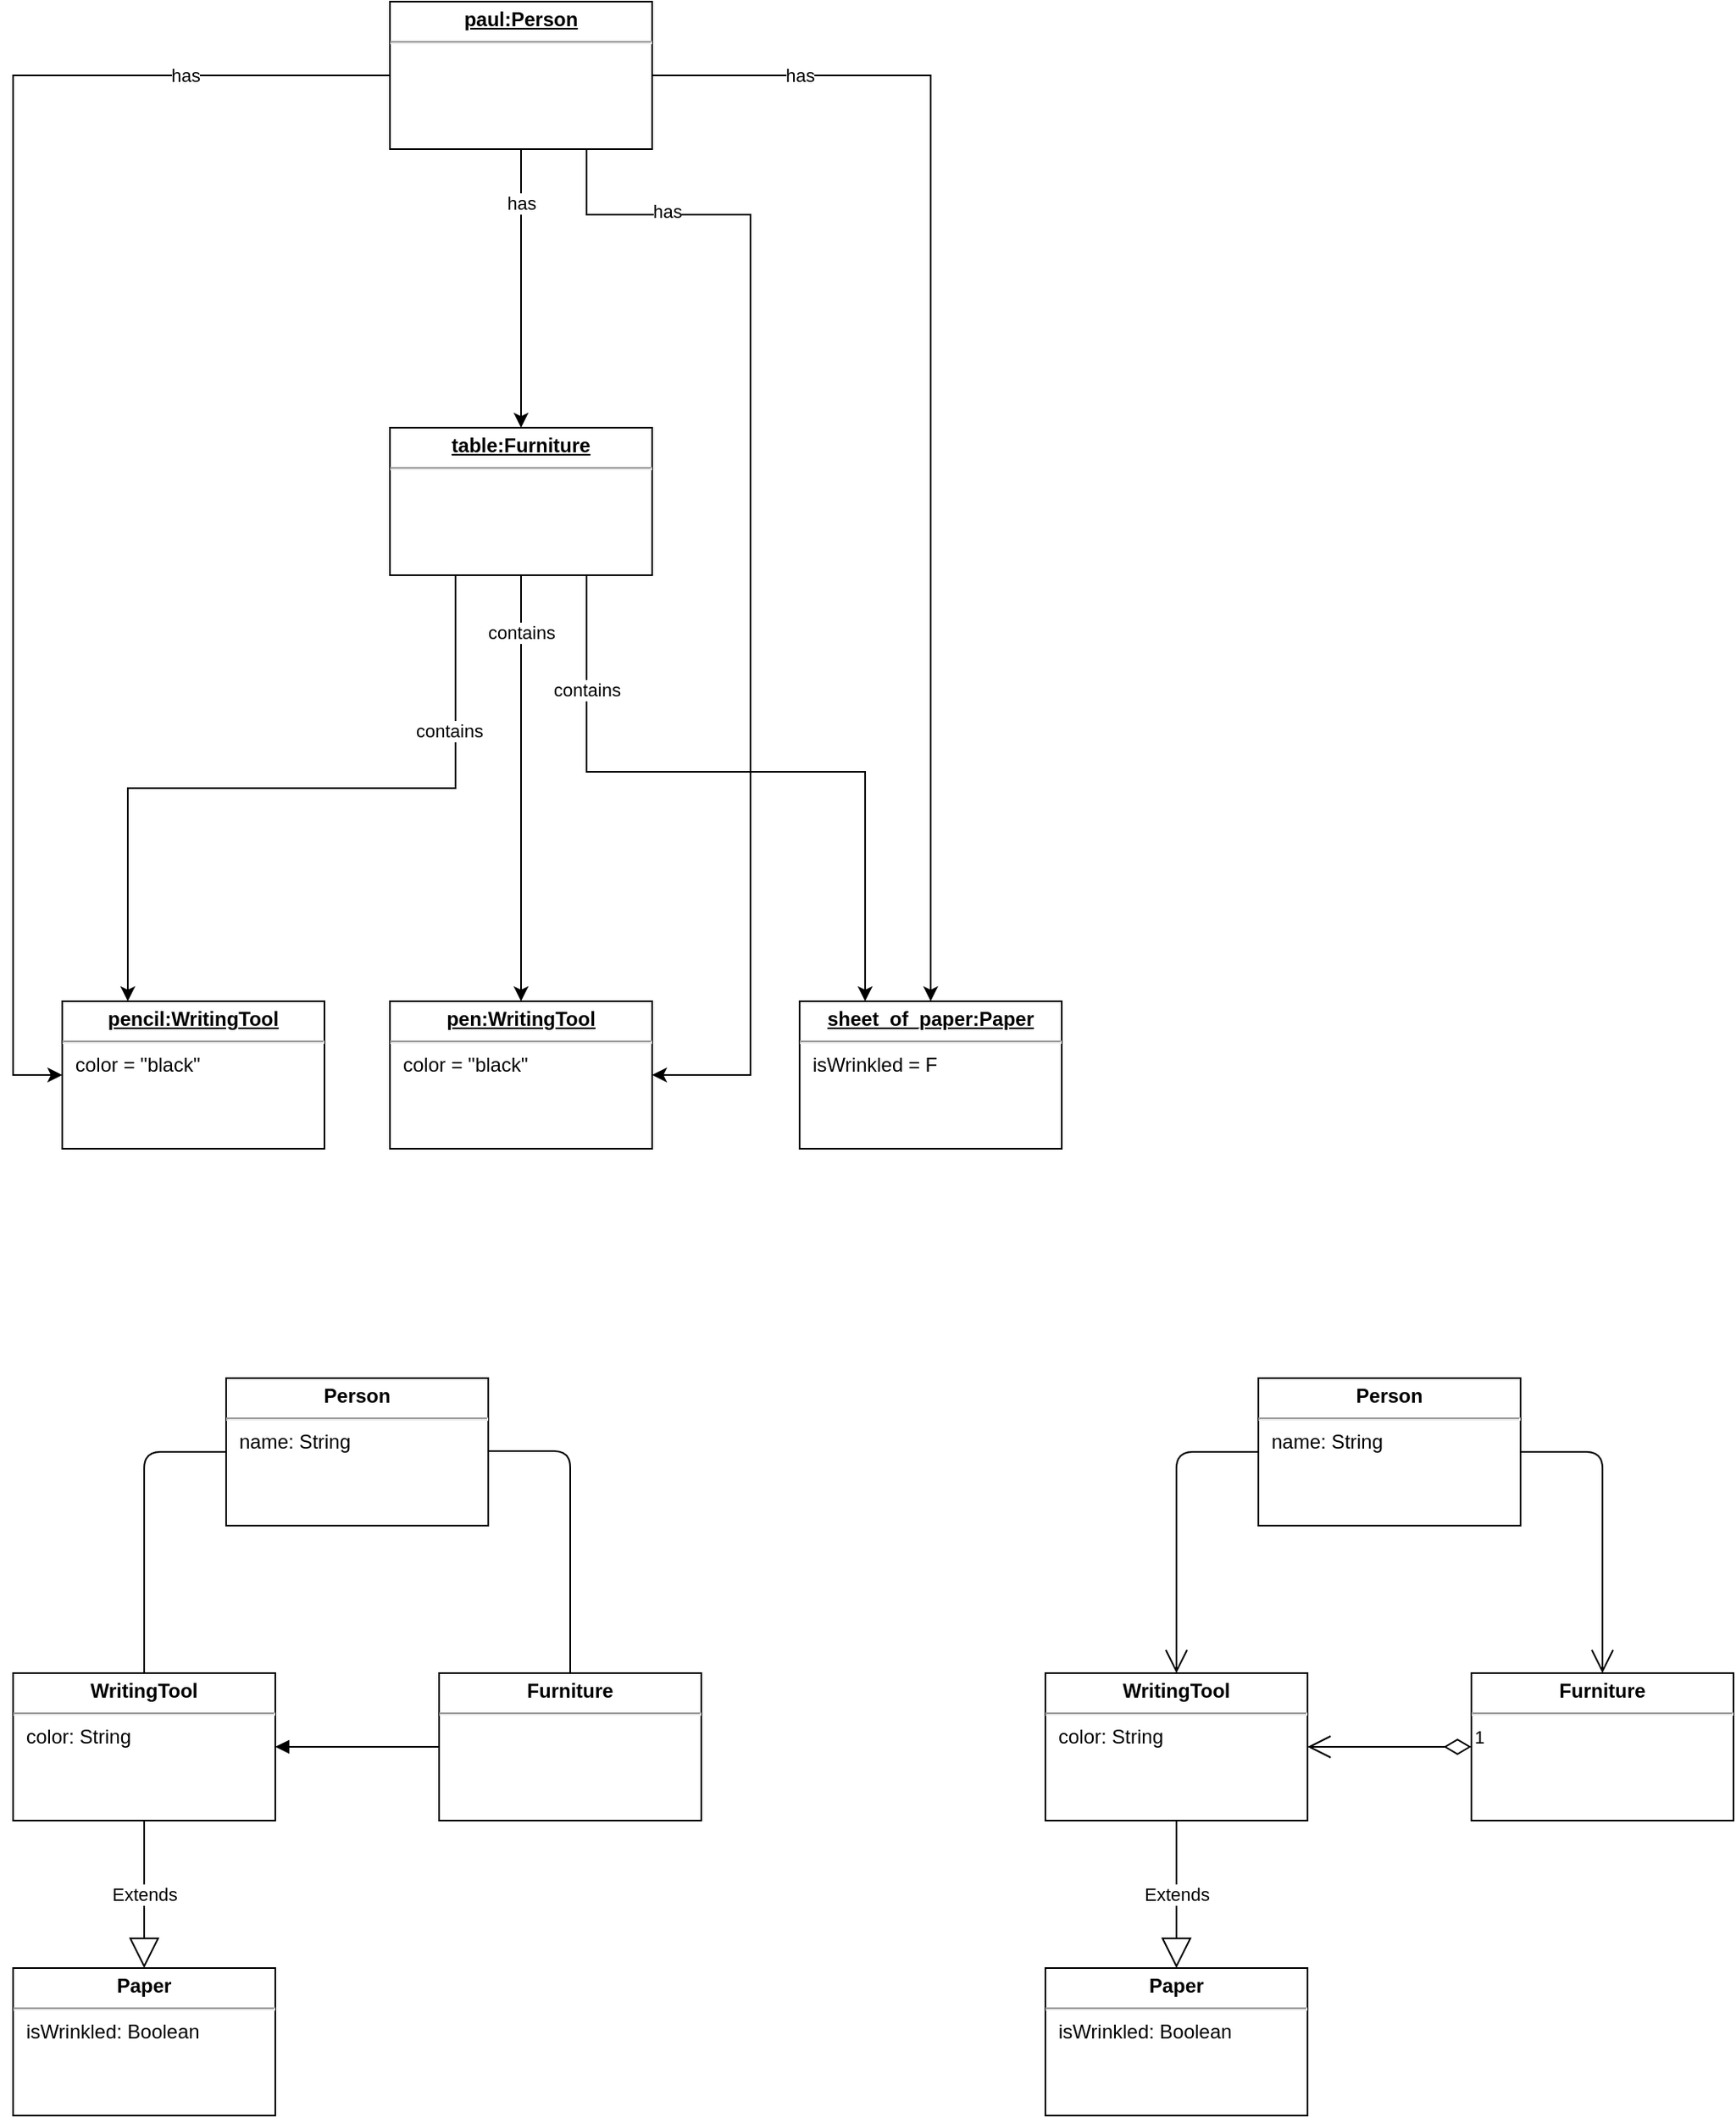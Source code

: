 <mxfile version="15.2.9"><diagram id="tXlrk873KK68r3pt9yT2" name="Page-1"><mxGraphModel dx="1948" dy="2901" grid="1" gridSize="10" guides="1" tooltips="1" connect="1" arrows="1" fold="1" page="1" pageScale="1" pageWidth="827" pageHeight="1169" math="0" shadow="0"><root><mxCell id="0"/><mxCell id="1" parent="0"/><mxCell id="_3f2TwjzRCJYEeemz9HZ-14" style="edgeStyle=orthogonalEdgeStyle;rounded=0;orthogonalLoop=1;jettySize=auto;html=1;exitX=0.25;exitY=1;exitDx=0;exitDy=0;entryX=0.25;entryY=0;entryDx=0;entryDy=0;" parent="1" source="_3f2TwjzRCJYEeemz9HZ-1" target="_3f2TwjzRCJYEeemz9HZ-2" edge="1"><mxGeometry relative="1" as="geometry"/></mxCell><mxCell id="_3f2TwjzRCJYEeemz9HZ-15" value="contains" style="edgeLabel;html=1;align=center;verticalAlign=middle;resizable=0;points=[];" parent="_3f2TwjzRCJYEeemz9HZ-14" vertex="1" connectable="0"><mxGeometry x="-0.558" y="-4" relative="1" as="geometry"><mxPoint y="-7" as="offset"/></mxGeometry></mxCell><mxCell id="_3f2TwjzRCJYEeemz9HZ-16" style="edgeStyle=orthogonalEdgeStyle;rounded=0;orthogonalLoop=1;jettySize=auto;html=1;exitX=0.5;exitY=1;exitDx=0;exitDy=0;entryX=0.5;entryY=0;entryDx=0;entryDy=0;" parent="1" source="_3f2TwjzRCJYEeemz9HZ-1" target="_3f2TwjzRCJYEeemz9HZ-3" edge="1"><mxGeometry relative="1" as="geometry"/></mxCell><mxCell id="_3f2TwjzRCJYEeemz9HZ-17" value="contains" style="edgeLabel;html=1;align=center;verticalAlign=middle;resizable=0;points=[];" parent="_3f2TwjzRCJYEeemz9HZ-16" vertex="1" connectable="0"><mxGeometry x="-0.091" relative="1" as="geometry"><mxPoint y="-83" as="offset"/></mxGeometry></mxCell><mxCell id="_3f2TwjzRCJYEeemz9HZ-18" style="edgeStyle=orthogonalEdgeStyle;rounded=0;orthogonalLoop=1;jettySize=auto;html=1;exitX=0.75;exitY=1;exitDx=0;exitDy=0;entryX=0.25;entryY=0;entryDx=0;entryDy=0;" parent="1" source="_3f2TwjzRCJYEeemz9HZ-1" target="_3f2TwjzRCJYEeemz9HZ-4" edge="1"><mxGeometry relative="1" as="geometry"><Array as="points"><mxPoint x="490" y="390"/><mxPoint x="660" y="390"/></Array></mxGeometry></mxCell><mxCell id="_3f2TwjzRCJYEeemz9HZ-19" value="contains" style="edgeLabel;html=1;align=center;verticalAlign=middle;resizable=0;points=[];" parent="_3f2TwjzRCJYEeemz9HZ-18" vertex="1" connectable="0"><mxGeometry x="0.483" y="-1" relative="1" as="geometry"><mxPoint x="-169" y="-79" as="offset"/></mxGeometry></mxCell><mxCell id="_3f2TwjzRCJYEeemz9HZ-1" value="&lt;p style=&quot;margin: 0px ; margin-top: 4px ; text-align: center ; text-decoration: underline&quot;&gt;&lt;b&gt;table:Furniture&lt;/b&gt;&lt;/p&gt;&lt;hr&gt;&lt;p style=&quot;margin: 0px ; margin-left: 8px&quot;&gt;&lt;br&gt;&lt;/p&gt;" style="verticalAlign=top;align=left;overflow=fill;fontSize=12;fontFamily=Helvetica;html=1;" parent="1" vertex="1"><mxGeometry x="370" y="180" width="160" height="90" as="geometry"/></mxCell><mxCell id="_3f2TwjzRCJYEeemz9HZ-2" value="&lt;p style=&quot;margin: 0px ; margin-top: 4px ; text-align: center ; text-decoration: underline&quot;&gt;&lt;b&gt;pencil:WritingTool&lt;/b&gt;&lt;/p&gt;&lt;hr&gt;&lt;p style=&quot;margin: 0px ; margin-left: 8px&quot;&gt;color = &quot;black&quot;&lt;br&gt;&lt;/p&gt;" style="verticalAlign=top;align=left;overflow=fill;fontSize=12;fontFamily=Helvetica;html=1;" parent="1" vertex="1"><mxGeometry x="170" y="530" width="160" height="90" as="geometry"/></mxCell><mxCell id="_3f2TwjzRCJYEeemz9HZ-3" value="&lt;p style=&quot;margin: 0px ; margin-top: 4px ; text-align: center ; text-decoration: underline&quot;&gt;&lt;b&gt;pen:WritingTool&lt;/b&gt;&lt;/p&gt;&lt;hr&gt;&lt;p style=&quot;margin: 0px ; margin-left: 8px&quot;&gt;color = &quot;black&quot;&lt;br&gt;&lt;/p&gt;" style="verticalAlign=top;align=left;overflow=fill;fontSize=12;fontFamily=Helvetica;html=1;" parent="1" vertex="1"><mxGeometry x="370" y="530" width="160" height="90" as="geometry"/></mxCell><mxCell id="_3f2TwjzRCJYEeemz9HZ-4" value="&lt;p style=&quot;margin: 0px ; margin-top: 4px ; text-align: center ; text-decoration: underline&quot;&gt;&lt;b&gt;sheet_of_paper:Paper&lt;/b&gt;&lt;/p&gt;&lt;hr&gt;&lt;p style=&quot;margin: 0px ; margin-left: 8px&quot;&gt;isWrinkled = F&lt;/p&gt;" style="verticalAlign=top;align=left;overflow=fill;fontSize=12;fontFamily=Helvetica;html=1;" parent="1" vertex="1"><mxGeometry x="620" y="530" width="160" height="90" as="geometry"/></mxCell><mxCell id="_3f2TwjzRCJYEeemz9HZ-6" style="edgeStyle=orthogonalEdgeStyle;rounded=0;orthogonalLoop=1;jettySize=auto;html=1;exitX=0.5;exitY=1;exitDx=0;exitDy=0;entryX=0.5;entryY=0;entryDx=0;entryDy=0;" parent="1" source="_3f2TwjzRCJYEeemz9HZ-5" target="_3f2TwjzRCJYEeemz9HZ-1" edge="1"><mxGeometry relative="1" as="geometry"/></mxCell><mxCell id="_3f2TwjzRCJYEeemz9HZ-7" value="has" style="edgeLabel;html=1;align=center;verticalAlign=middle;resizable=0;points=[];" parent="_3f2TwjzRCJYEeemz9HZ-6" vertex="1" connectable="0"><mxGeometry x="-0.614" relative="1" as="geometry"><mxPoint as="offset"/></mxGeometry></mxCell><mxCell id="_3f2TwjzRCJYEeemz9HZ-8" style="edgeStyle=orthogonalEdgeStyle;rounded=0;orthogonalLoop=1;jettySize=auto;html=1;exitX=0;exitY=0.5;exitDx=0;exitDy=0;entryX=0;entryY=0.5;entryDx=0;entryDy=0;" parent="1" source="_3f2TwjzRCJYEeemz9HZ-5" target="_3f2TwjzRCJYEeemz9HZ-2" edge="1"><mxGeometry relative="1" as="geometry"><Array as="points"><mxPoint x="140" y="-35"/><mxPoint x="140" y="575"/></Array></mxGeometry></mxCell><mxCell id="_3f2TwjzRCJYEeemz9HZ-9" value="has" style="edgeLabel;html=1;align=center;verticalAlign=middle;resizable=0;points=[];" parent="_3f2TwjzRCJYEeemz9HZ-8" vertex="1" connectable="0"><mxGeometry x="-0.775" y="2" relative="1" as="geometry"><mxPoint x="-27" y="-2" as="offset"/></mxGeometry></mxCell><mxCell id="_3f2TwjzRCJYEeemz9HZ-10" style="edgeStyle=orthogonalEdgeStyle;rounded=0;orthogonalLoop=1;jettySize=auto;html=1;exitX=0.75;exitY=1;exitDx=0;exitDy=0;entryX=1;entryY=0.5;entryDx=0;entryDy=0;" parent="1" source="_3f2TwjzRCJYEeemz9HZ-5" target="_3f2TwjzRCJYEeemz9HZ-3" edge="1"><mxGeometry relative="1" as="geometry"><Array as="points"><mxPoint x="490" y="50"/><mxPoint x="590" y="50"/><mxPoint x="590" y="575"/></Array></mxGeometry></mxCell><mxCell id="_3f2TwjzRCJYEeemz9HZ-11" value="has" style="edgeLabel;html=1;align=center;verticalAlign=middle;resizable=0;points=[];" parent="_3f2TwjzRCJYEeemz9HZ-10" vertex="1" connectable="0"><mxGeometry x="-0.65" y="-1" relative="1" as="geometry"><mxPoint x="-38" y="-3" as="offset"/></mxGeometry></mxCell><mxCell id="_3f2TwjzRCJYEeemz9HZ-12" style="edgeStyle=orthogonalEdgeStyle;rounded=0;orthogonalLoop=1;jettySize=auto;html=1;exitX=1;exitY=0.5;exitDx=0;exitDy=0;entryX=0.5;entryY=0;entryDx=0;entryDy=0;" parent="1" source="_3f2TwjzRCJYEeemz9HZ-5" target="_3f2TwjzRCJYEeemz9HZ-4" edge="1"><mxGeometry relative="1" as="geometry"/></mxCell><mxCell id="_3f2TwjzRCJYEeemz9HZ-13" value="has" style="edgeLabel;html=1;align=center;verticalAlign=middle;resizable=0;points=[];" parent="_3f2TwjzRCJYEeemz9HZ-12" vertex="1" connectable="0"><mxGeometry x="-0.175" y="-1" relative="1" as="geometry"><mxPoint x="-79" y="-133" as="offset"/></mxGeometry></mxCell><mxCell id="_3f2TwjzRCJYEeemz9HZ-5" value="&lt;p style=&quot;margin: 0px ; margin-top: 4px ; text-align: center ; text-decoration: underline&quot;&gt;&lt;b&gt;paul:Person&lt;/b&gt;&lt;/p&gt;&lt;hr&gt;&lt;p style=&quot;margin: 0px ; margin-left: 8px&quot;&gt;&lt;br&gt;&lt;/p&gt;" style="verticalAlign=top;align=left;overflow=fill;fontSize=12;fontFamily=Helvetica;html=1;" parent="1" vertex="1"><mxGeometry x="370" y="-80" width="160" height="90" as="geometry"/></mxCell><mxCell id="_3f2TwjzRCJYEeemz9HZ-20" value="&lt;p style=&quot;margin: 4px 0px 0px ; text-align: center&quot;&gt;&lt;b&gt;WritingTool&lt;/b&gt;&lt;/p&gt;&lt;hr&gt;&lt;p style=&quot;margin: 0px ; margin-left: 8px&quot;&gt;color: String&lt;br&gt;&lt;/p&gt;" style="verticalAlign=top;align=left;overflow=fill;fontSize=12;fontFamily=Helvetica;html=1;" parent="1" vertex="1"><mxGeometry x="140" y="940" width="160" height="90" as="geometry"/></mxCell><mxCell id="_3f2TwjzRCJYEeemz9HZ-22" value="&lt;p style=&quot;margin: 4px 0px 0px ; text-align: center&quot;&gt;&lt;b&gt;Paper&lt;/b&gt;&lt;/p&gt;&lt;hr&gt;&lt;p style=&quot;margin: 0px ; margin-left: 8px&quot;&gt;isWrinkled: Boolean&lt;br&gt;&lt;/p&gt;" style="verticalAlign=top;align=left;overflow=fill;fontSize=12;fontFamily=Helvetica;html=1;" parent="1" vertex="1"><mxGeometry x="140" y="1120" width="160" height="90" as="geometry"/></mxCell><mxCell id="_3f2TwjzRCJYEeemz9HZ-25" value="Extends" style="endArrow=block;endSize=16;endFill=0;html=1;exitX=0.5;exitY=1;exitDx=0;exitDy=0;" parent="1" source="_3f2TwjzRCJYEeemz9HZ-20" edge="1"><mxGeometry width="160" relative="1" as="geometry"><mxPoint x="270" y="870" as="sourcePoint"/><mxPoint x="220" y="1120" as="targetPoint"/></mxGeometry></mxCell><mxCell id="_3f2TwjzRCJYEeemz9HZ-26" value="&lt;p style=&quot;margin: 4px 0px 0px ; text-align: center&quot;&gt;&lt;b&gt;Furniture&lt;/b&gt;&lt;/p&gt;&lt;hr&gt;&lt;p style=&quot;margin: 0px ; margin-left: 8px&quot;&gt;&lt;br&gt;&lt;/p&gt;" style="verticalAlign=top;align=left;overflow=fill;fontSize=12;fontFamily=Helvetica;html=1;" parent="1" vertex="1"><mxGeometry x="400" y="940" width="160" height="90" as="geometry"/></mxCell><mxCell id="_3f2TwjzRCJYEeemz9HZ-27" value="&lt;p style=&quot;margin: 4px 0px 0px ; text-align: center&quot;&gt;&lt;b&gt;Person&lt;/b&gt;&lt;/p&gt;&lt;hr&gt;&lt;p style=&quot;margin: 0px ; margin-left: 8px&quot;&gt;name: String&lt;/p&gt;" style="verticalAlign=top;align=left;overflow=fill;fontSize=12;fontFamily=Helvetica;html=1;" parent="1" vertex="1"><mxGeometry x="270" y="760" width="160" height="90" as="geometry"/></mxCell><mxCell id="_3f2TwjzRCJYEeemz9HZ-38" value="&lt;p style=&quot;margin: 4px 0px 0px ; text-align: center&quot;&gt;&lt;b&gt;WritingTool&lt;/b&gt;&lt;/p&gt;&lt;hr&gt;&lt;p style=&quot;margin: 0px ; margin-left: 8px&quot;&gt;color: String&lt;br&gt;&lt;/p&gt;" style="verticalAlign=top;align=left;overflow=fill;fontSize=12;fontFamily=Helvetica;html=1;" parent="1" vertex="1"><mxGeometry x="770" y="940" width="160" height="90" as="geometry"/></mxCell><mxCell id="_3f2TwjzRCJYEeemz9HZ-39" value="&lt;p style=&quot;margin: 4px 0px 0px ; text-align: center&quot;&gt;&lt;b&gt;Paper&lt;/b&gt;&lt;/p&gt;&lt;hr&gt;&lt;p style=&quot;margin: 0px ; margin-left: 8px&quot;&gt;isWrinkled: Boolean&lt;br&gt;&lt;/p&gt;" style="verticalAlign=top;align=left;overflow=fill;fontSize=12;fontFamily=Helvetica;html=1;" parent="1" vertex="1"><mxGeometry x="770" y="1120" width="160" height="90" as="geometry"/></mxCell><mxCell id="_3f2TwjzRCJYEeemz9HZ-40" value="Extends" style="endArrow=block;endSize=16;endFill=0;html=1;exitX=0.5;exitY=1;exitDx=0;exitDy=0;" parent="1" source="_3f2TwjzRCJYEeemz9HZ-38" edge="1"><mxGeometry width="160" relative="1" as="geometry"><mxPoint x="900" y="870" as="sourcePoint"/><mxPoint x="850" y="1120" as="targetPoint"/></mxGeometry></mxCell><mxCell id="_3f2TwjzRCJYEeemz9HZ-41" value="&lt;p style=&quot;margin: 4px 0px 0px ; text-align: center&quot;&gt;&lt;b&gt;Furniture&lt;/b&gt;&lt;/p&gt;&lt;hr&gt;&lt;p style=&quot;margin: 0px ; margin-left: 8px&quot;&gt;&lt;br&gt;&lt;/p&gt;" style="verticalAlign=top;align=left;overflow=fill;fontSize=12;fontFamily=Helvetica;html=1;" parent="1" vertex="1"><mxGeometry x="1030" y="940" width="160" height="90" as="geometry"/></mxCell><mxCell id="_3f2TwjzRCJYEeemz9HZ-42" value="&lt;p style=&quot;margin: 4px 0px 0px ; text-align: center&quot;&gt;&lt;b&gt;Person&lt;/b&gt;&lt;/p&gt;&lt;hr&gt;&lt;p style=&quot;margin: 0px ; margin-left: 8px&quot;&gt;name: String&lt;/p&gt;" style="verticalAlign=top;align=left;overflow=fill;fontSize=12;fontFamily=Helvetica;html=1;" parent="1" vertex="1"><mxGeometry x="900" y="760" width="160" height="90" as="geometry"/></mxCell><mxCell id="_3f2TwjzRCJYEeemz9HZ-46" value="1" style="endArrow=open;html=1;endSize=12;startArrow=diamondThin;startSize=14;startFill=0;edgeStyle=orthogonalEdgeStyle;align=left;verticalAlign=bottom;exitX=0;exitY=0.5;exitDx=0;exitDy=0;entryX=1;entryY=0.5;entryDx=0;entryDy=0;" parent="1" source="_3f2TwjzRCJYEeemz9HZ-41" target="_3f2TwjzRCJYEeemz9HZ-38" edge="1"><mxGeometry x="-1" y="3" relative="1" as="geometry"><mxPoint x="700" y="930" as="sourcePoint"/><mxPoint x="860" y="930" as="targetPoint"/></mxGeometry></mxCell><mxCell id="_3f2TwjzRCJYEeemz9HZ-47" value="" style="endArrow=open;endFill=1;endSize=12;html=1;entryX=0.5;entryY=0;entryDx=0;entryDy=0;exitX=0;exitY=0.5;exitDx=0;exitDy=0;" parent="1" edge="1"><mxGeometry width="160" relative="1" as="geometry"><mxPoint x="900" y="805" as="sourcePoint"/><mxPoint x="850" y="940" as="targetPoint"/><Array as="points"><mxPoint x="850" y="805"/></Array></mxGeometry></mxCell><mxCell id="_3f2TwjzRCJYEeemz9HZ-48" value="" style="endArrow=open;endFill=1;endSize=12;html=1;entryX=0.5;entryY=0;entryDx=0;entryDy=0;exitX=1;exitY=0.5;exitDx=0;exitDy=0;" parent="1" source="_3f2TwjzRCJYEeemz9HZ-42" edge="1"><mxGeometry width="160" relative="1" as="geometry"><mxPoint x="1160" y="805" as="sourcePoint"/><mxPoint x="1110" y="940" as="targetPoint"/><Array as="points"><mxPoint x="1110" y="805"/></Array></mxGeometry></mxCell><mxCell id="_3f2TwjzRCJYEeemz9HZ-49" value="" style="endArrow=block;endFill=1;html=1;edgeStyle=orthogonalEdgeStyle;align=left;verticalAlign=top;entryX=1;entryY=0.5;entryDx=0;entryDy=0;exitX=0;exitY=0.5;exitDx=0;exitDy=0;" parent="1" source="_3f2TwjzRCJYEeemz9HZ-26" target="_3f2TwjzRCJYEeemz9HZ-20" edge="1"><mxGeometry x="-1" relative="1" as="geometry"><mxPoint x="370" y="1070" as="sourcePoint"/><mxPoint x="480" y="1070" as="targetPoint"/></mxGeometry></mxCell><mxCell id="_3f2TwjzRCJYEeemz9HZ-54" value="" style="endArrow=none;html=1;edgeStyle=orthogonalEdgeStyle;entryX=0.5;entryY=0;entryDx=0;entryDy=0;" parent="1" edge="1"><mxGeometry relative="1" as="geometry"><mxPoint x="430" y="804.5" as="sourcePoint"/><mxPoint x="480" y="940" as="targetPoint"/><Array as="points"><mxPoint x="480" y="805"/></Array></mxGeometry></mxCell><mxCell id="_3f2TwjzRCJYEeemz9HZ-55" value="" style="endArrow=none;html=1;edgeStyle=orthogonalEdgeStyle;entryX=0.5;entryY=0;entryDx=0;entryDy=0;exitX=0;exitY=0.5;exitDx=0;exitDy=0;" parent="1" source="_3f2TwjzRCJYEeemz9HZ-27" edge="1"><mxGeometry relative="1" as="geometry"><mxPoint x="170" y="804.5" as="sourcePoint"/><mxPoint x="220" y="940" as="targetPoint"/><Array as="points"><mxPoint x="220" y="805"/></Array></mxGeometry></mxCell></root></mxGraphModel></diagram></mxfile>